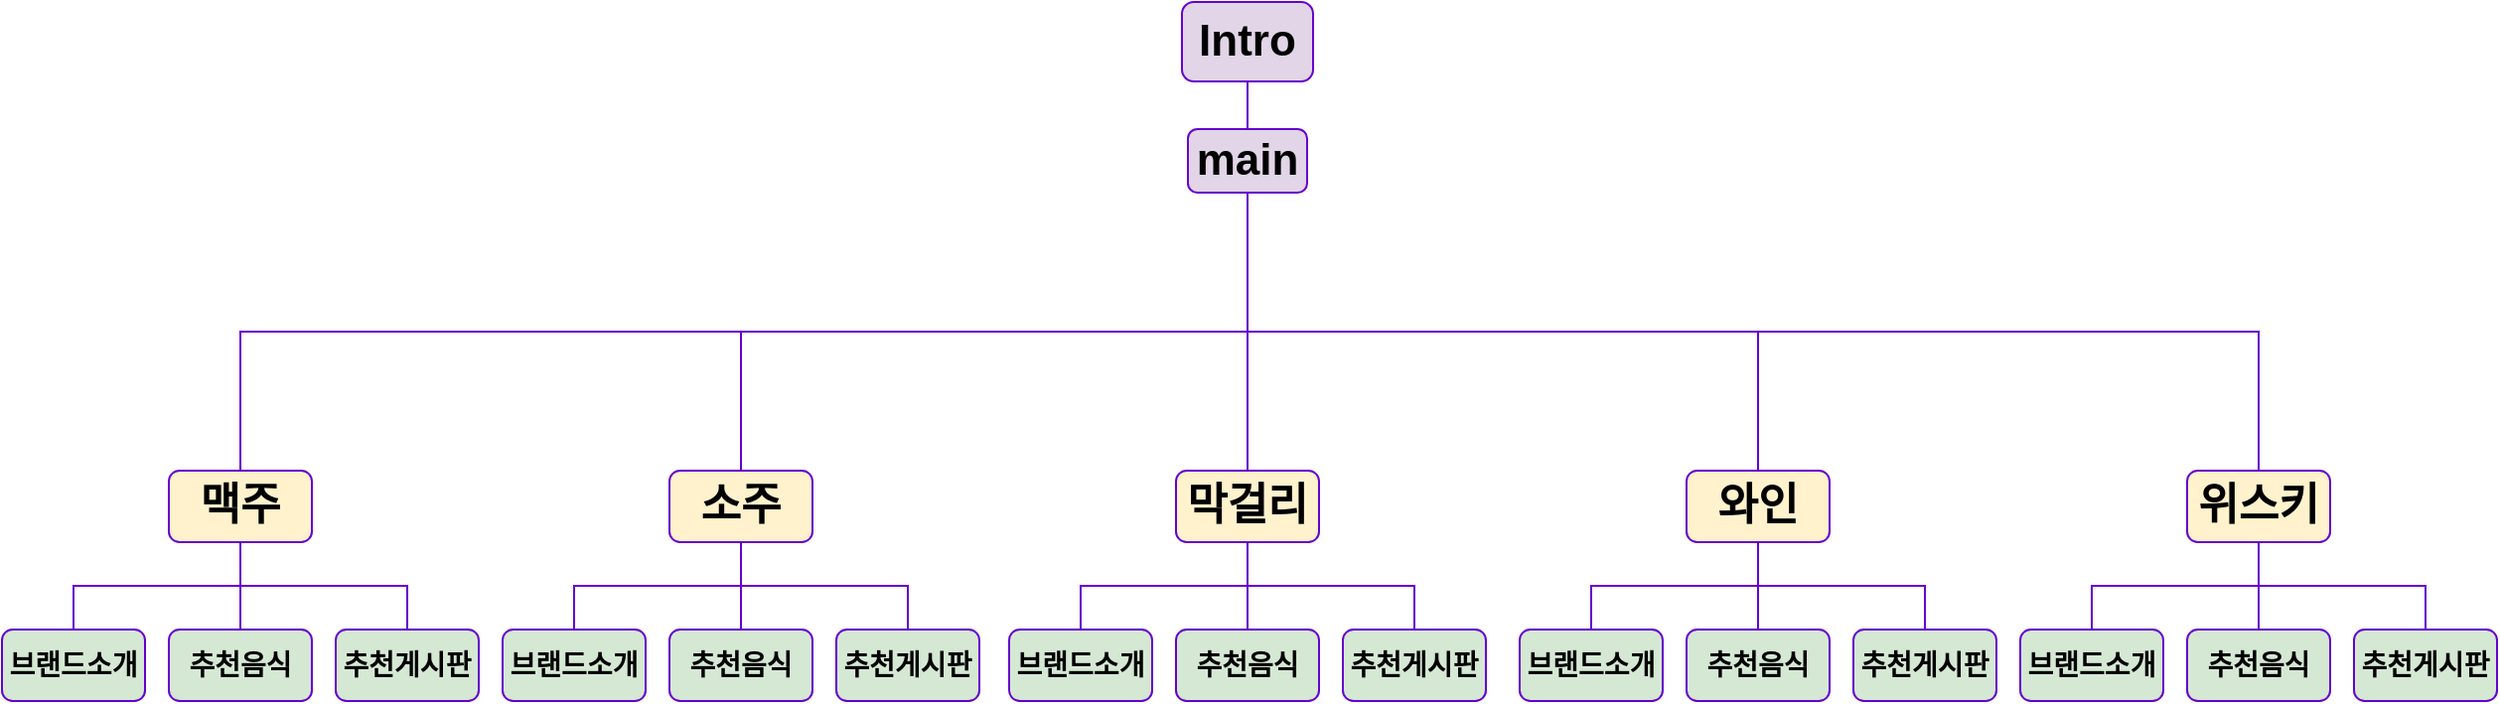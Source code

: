 <mxfile version="20.6.0" type="device"><diagram id="DodYwz5LGlCekiA_R8ab" name="페이지-1"><mxGraphModel dx="1673" dy="1106" grid="0" gridSize="10" guides="1" tooltips="1" connect="1" arrows="1" fold="1" page="0" pageScale="1" pageWidth="827" pageHeight="1169" math="0" shadow="0"><root><mxCell id="0"/><mxCell id="1" parent="0"/><mxCell id="NIWM4cENDrjZbITWZufR-47" style="edgeStyle=orthogonalEdgeStyle;rounded=0;orthogonalLoop=1;jettySize=auto;html=1;exitX=0.5;exitY=1;exitDx=0;exitDy=0;entryX=0.5;entryY=0;entryDx=0;entryDy=0;endArrow=none;endFill=0;strokeColor=#6600CC;fontStyle=1;fontSize=22;" edge="1" parent="1" source="NIWM4cENDrjZbITWZufR-1" target="NIWM4cENDrjZbITWZufR-2"><mxGeometry relative="1" as="geometry"/></mxCell><mxCell id="NIWM4cENDrjZbITWZufR-1" value="Intro" style="rounded=1;whiteSpace=wrap;html=1;fillColor=#e1d5e7;strokeColor=#6600CC;fontStyle=1;fontSize=22;" vertex="1" parent="1"><mxGeometry x="516" y="-12" width="66" height="40" as="geometry"/></mxCell><mxCell id="NIWM4cENDrjZbITWZufR-2" value="main" style="rounded=1;whiteSpace=wrap;html=1;fillColor=#e1d5e7;strokeColor=#6600CC;fontStyle=1;fontSize=22;" vertex="1" parent="1"><mxGeometry x="519" y="52" width="60" height="32" as="geometry"/></mxCell><mxCell id="NIWM4cENDrjZbITWZufR-42" style="edgeStyle=orthogonalEdgeStyle;rounded=0;orthogonalLoop=1;jettySize=auto;html=1;exitX=0.5;exitY=0;exitDx=0;exitDy=0;entryX=0.5;entryY=1;entryDx=0;entryDy=0;endArrow=none;endFill=0;strokeColor=#6600CC;fontStyle=1;fontSize=22;" edge="1" parent="1" source="NIWM4cENDrjZbITWZufR-3" target="NIWM4cENDrjZbITWZufR-2"><mxGeometry relative="1" as="geometry"/></mxCell><mxCell id="NIWM4cENDrjZbITWZufR-3" value="맥주" style="rounded=1;whiteSpace=wrap;html=1;fillColor=#fff2cc;strokeColor=#6600CC;fontStyle=1;fontSize=22;" vertex="1" parent="1"><mxGeometry x="6" y="224" width="72" height="36" as="geometry"/></mxCell><mxCell id="NIWM4cENDrjZbITWZufR-11" style="edgeStyle=orthogonalEdgeStyle;rounded=0;orthogonalLoop=1;jettySize=auto;html=1;entryX=0.5;entryY=1;entryDx=0;entryDy=0;exitX=0.5;exitY=0;exitDx=0;exitDy=0;endArrow=none;endFill=0;strokeColor=#6600CC;fontStyle=1;fontSize=14;" edge="1" parent="1" source="NIWM4cENDrjZbITWZufR-8" target="NIWM4cENDrjZbITWZufR-3"><mxGeometry relative="1" as="geometry"/></mxCell><mxCell id="NIWM4cENDrjZbITWZufR-8" value="브랜드소개" style="rounded=1;whiteSpace=wrap;html=1;fillColor=#d5e8d4;strokeColor=#6600CC;fontStyle=1;fontSize=14;" vertex="1" parent="1"><mxGeometry x="-78" y="304" width="72" height="36" as="geometry"/></mxCell><mxCell id="NIWM4cENDrjZbITWZufR-12" style="edgeStyle=orthogonalEdgeStyle;rounded=0;orthogonalLoop=1;jettySize=auto;html=1;exitX=0.5;exitY=0;exitDx=0;exitDy=0;entryX=0.5;entryY=1;entryDx=0;entryDy=0;endArrow=none;endFill=0;strokeColor=#6600CC;fontStyle=1;fontSize=14;" edge="1" parent="1" source="NIWM4cENDrjZbITWZufR-9" target="NIWM4cENDrjZbITWZufR-3"><mxGeometry relative="1" as="geometry"/></mxCell><mxCell id="NIWM4cENDrjZbITWZufR-9" value="추천음식" style="rounded=1;whiteSpace=wrap;html=1;fillColor=#d5e8d4;strokeColor=#6600CC;fontStyle=1;fontSize=14;" vertex="1" parent="1"><mxGeometry x="6" y="304" width="72" height="36" as="geometry"/></mxCell><mxCell id="NIWM4cENDrjZbITWZufR-13" style="edgeStyle=orthogonalEdgeStyle;rounded=0;orthogonalLoop=1;jettySize=auto;html=1;entryX=0.5;entryY=1;entryDx=0;entryDy=0;exitX=0.5;exitY=0;exitDx=0;exitDy=0;endArrow=none;endFill=0;strokeColor=#6600CC;fontStyle=1;fontSize=14;" edge="1" parent="1" source="NIWM4cENDrjZbITWZufR-10" target="NIWM4cENDrjZbITWZufR-3"><mxGeometry relative="1" as="geometry"/></mxCell><mxCell id="NIWM4cENDrjZbITWZufR-10" value="추천게시판" style="rounded=1;whiteSpace=wrap;html=1;fillColor=#d5e8d4;strokeColor=#6600CC;fontStyle=1;fontSize=14;" vertex="1" parent="1"><mxGeometry x="90" y="304" width="72" height="36" as="geometry"/></mxCell><mxCell id="NIWM4cENDrjZbITWZufR-43" style="edgeStyle=orthogonalEdgeStyle;rounded=0;orthogonalLoop=1;jettySize=auto;html=1;entryX=0.5;entryY=1;entryDx=0;entryDy=0;endArrow=none;endFill=0;exitX=0.5;exitY=0;exitDx=0;exitDy=0;strokeColor=#6600CC;fontStyle=1;fontSize=22;" edge="1" parent="1" source="NIWM4cENDrjZbITWZufR-14" target="NIWM4cENDrjZbITWZufR-2"><mxGeometry relative="1" as="geometry"/></mxCell><mxCell id="NIWM4cENDrjZbITWZufR-14" value="소주" style="rounded=1;whiteSpace=wrap;html=1;fillColor=#fff2cc;strokeColor=#6600CC;fontStyle=1;fontSize=22;" vertex="1" parent="1"><mxGeometry x="258" y="224" width="72" height="36" as="geometry"/></mxCell><mxCell id="NIWM4cENDrjZbITWZufR-15" style="edgeStyle=orthogonalEdgeStyle;rounded=0;orthogonalLoop=1;jettySize=auto;html=1;entryX=0.5;entryY=1;entryDx=0;entryDy=0;exitX=0.5;exitY=0;exitDx=0;exitDy=0;endArrow=none;endFill=0;strokeColor=#6600CC;fontStyle=1;fontSize=14;" edge="1" parent="1" source="NIWM4cENDrjZbITWZufR-16" target="NIWM4cENDrjZbITWZufR-14"><mxGeometry relative="1" as="geometry"/></mxCell><mxCell id="NIWM4cENDrjZbITWZufR-16" value="브랜드소개" style="rounded=1;whiteSpace=wrap;html=1;fillColor=#d5e8d4;strokeColor=#6600CC;fontStyle=1;fontSize=14;" vertex="1" parent="1"><mxGeometry x="174" y="304" width="72" height="36" as="geometry"/></mxCell><mxCell id="NIWM4cENDrjZbITWZufR-17" style="edgeStyle=orthogonalEdgeStyle;rounded=0;orthogonalLoop=1;jettySize=auto;html=1;exitX=0.5;exitY=0;exitDx=0;exitDy=0;entryX=0.5;entryY=1;entryDx=0;entryDy=0;endArrow=none;endFill=0;strokeColor=#6600CC;fontStyle=1;fontSize=14;" edge="1" parent="1" source="NIWM4cENDrjZbITWZufR-18" target="NIWM4cENDrjZbITWZufR-14"><mxGeometry relative="1" as="geometry"/></mxCell><mxCell id="NIWM4cENDrjZbITWZufR-18" value="추천음식" style="rounded=1;whiteSpace=wrap;html=1;fillColor=#d5e8d4;strokeColor=#6600CC;fontStyle=1;fontSize=14;" vertex="1" parent="1"><mxGeometry x="258" y="304" width="72" height="36" as="geometry"/></mxCell><mxCell id="NIWM4cENDrjZbITWZufR-19" style="edgeStyle=orthogonalEdgeStyle;rounded=0;orthogonalLoop=1;jettySize=auto;html=1;entryX=0.5;entryY=1;entryDx=0;entryDy=0;exitX=0.5;exitY=0;exitDx=0;exitDy=0;endArrow=none;endFill=0;strokeColor=#6600CC;fontStyle=1;fontSize=14;" edge="1" parent="1" source="NIWM4cENDrjZbITWZufR-20" target="NIWM4cENDrjZbITWZufR-14"><mxGeometry relative="1" as="geometry"/></mxCell><mxCell id="NIWM4cENDrjZbITWZufR-20" value="추천게시판" style="rounded=1;whiteSpace=wrap;html=1;fillColor=#d5e8d4;strokeColor=#6600CC;fontStyle=1;fontSize=14;" vertex="1" parent="1"><mxGeometry x="342" y="304" width="72" height="36" as="geometry"/></mxCell><mxCell id="NIWM4cENDrjZbITWZufR-44" style="edgeStyle=orthogonalEdgeStyle;rounded=0;orthogonalLoop=1;jettySize=auto;html=1;entryX=0.5;entryY=1;entryDx=0;entryDy=0;endArrow=none;endFill=0;strokeColor=#6600CC;fontStyle=1;fontSize=22;" edge="1" parent="1" source="NIWM4cENDrjZbITWZufR-21" target="NIWM4cENDrjZbITWZufR-2"><mxGeometry relative="1" as="geometry"/></mxCell><mxCell id="NIWM4cENDrjZbITWZufR-21" value="막걸리" style="rounded=1;whiteSpace=wrap;html=1;fillColor=#fff2cc;strokeColor=#6600CC;fontStyle=1;fontSize=22;" vertex="1" parent="1"><mxGeometry x="513" y="224" width="72" height="36" as="geometry"/></mxCell><mxCell id="NIWM4cENDrjZbITWZufR-22" style="edgeStyle=orthogonalEdgeStyle;rounded=0;orthogonalLoop=1;jettySize=auto;html=1;entryX=0.5;entryY=1;entryDx=0;entryDy=0;exitX=0.5;exitY=0;exitDx=0;exitDy=0;endArrow=none;endFill=0;strokeColor=#6600CC;fontStyle=1;fontSize=14;" edge="1" parent="1" source="NIWM4cENDrjZbITWZufR-23" target="NIWM4cENDrjZbITWZufR-21"><mxGeometry relative="1" as="geometry"/></mxCell><mxCell id="NIWM4cENDrjZbITWZufR-23" value="브랜드소개" style="rounded=1;whiteSpace=wrap;html=1;fillColor=#d5e8d4;strokeColor=#6600CC;fontStyle=1;fontSize=14;" vertex="1" parent="1"><mxGeometry x="429" y="304" width="72" height="36" as="geometry"/></mxCell><mxCell id="NIWM4cENDrjZbITWZufR-24" style="edgeStyle=orthogonalEdgeStyle;rounded=0;orthogonalLoop=1;jettySize=auto;html=1;exitX=0.5;exitY=0;exitDx=0;exitDy=0;entryX=0.5;entryY=1;entryDx=0;entryDy=0;endArrow=none;endFill=0;strokeColor=#6600CC;fontStyle=1;fontSize=14;" edge="1" parent="1" source="NIWM4cENDrjZbITWZufR-25" target="NIWM4cENDrjZbITWZufR-21"><mxGeometry relative="1" as="geometry"/></mxCell><mxCell id="NIWM4cENDrjZbITWZufR-25" value="추천음식" style="rounded=1;whiteSpace=wrap;html=1;fillColor=#d5e8d4;strokeColor=#6600CC;fontStyle=1;fontSize=14;" vertex="1" parent="1"><mxGeometry x="513" y="304" width="72" height="36" as="geometry"/></mxCell><mxCell id="NIWM4cENDrjZbITWZufR-26" style="edgeStyle=orthogonalEdgeStyle;rounded=0;orthogonalLoop=1;jettySize=auto;html=1;entryX=0.5;entryY=1;entryDx=0;entryDy=0;exitX=0.5;exitY=0;exitDx=0;exitDy=0;endArrow=none;endFill=0;strokeColor=#6600CC;fontStyle=1;fontSize=14;" edge="1" parent="1" source="NIWM4cENDrjZbITWZufR-27" target="NIWM4cENDrjZbITWZufR-21"><mxGeometry relative="1" as="geometry"/></mxCell><mxCell id="NIWM4cENDrjZbITWZufR-27" value="추천게시판" style="rounded=1;whiteSpace=wrap;html=1;fillColor=#d5e8d4;strokeColor=#6600CC;fontStyle=1;fontSize=14;" vertex="1" parent="1"><mxGeometry x="597" y="304" width="72" height="36" as="geometry"/></mxCell><mxCell id="NIWM4cENDrjZbITWZufR-45" style="edgeStyle=orthogonalEdgeStyle;rounded=0;orthogonalLoop=1;jettySize=auto;html=1;entryX=0.5;entryY=1;entryDx=0;entryDy=0;endArrow=none;endFill=0;exitX=0.5;exitY=0;exitDx=0;exitDy=0;strokeColor=#6600CC;fontStyle=1;fontSize=22;" edge="1" parent="1" source="NIWM4cENDrjZbITWZufR-28" target="NIWM4cENDrjZbITWZufR-2"><mxGeometry relative="1" as="geometry"/></mxCell><mxCell id="NIWM4cENDrjZbITWZufR-28" value="와인" style="rounded=1;whiteSpace=wrap;html=1;fillColor=#fff2cc;strokeColor=#6600CC;fontStyle=1;fontSize=22;" vertex="1" parent="1"><mxGeometry x="770" y="224" width="72" height="36" as="geometry"/></mxCell><mxCell id="NIWM4cENDrjZbITWZufR-29" style="edgeStyle=orthogonalEdgeStyle;rounded=0;orthogonalLoop=1;jettySize=auto;html=1;entryX=0.5;entryY=1;entryDx=0;entryDy=0;exitX=0.5;exitY=0;exitDx=0;exitDy=0;endArrow=none;endFill=0;strokeColor=#6600CC;fontStyle=1;fontSize=14;" edge="1" parent="1" source="NIWM4cENDrjZbITWZufR-30" target="NIWM4cENDrjZbITWZufR-28"><mxGeometry relative="1" as="geometry"/></mxCell><mxCell id="NIWM4cENDrjZbITWZufR-30" value="브랜드소개" style="rounded=1;whiteSpace=wrap;html=1;fillColor=#d5e8d4;strokeColor=#6600CC;fontStyle=1;fontSize=14;" vertex="1" parent="1"><mxGeometry x="686" y="304" width="72" height="36" as="geometry"/></mxCell><mxCell id="NIWM4cENDrjZbITWZufR-31" style="edgeStyle=orthogonalEdgeStyle;rounded=0;orthogonalLoop=1;jettySize=auto;html=1;exitX=0.5;exitY=0;exitDx=0;exitDy=0;entryX=0.5;entryY=1;entryDx=0;entryDy=0;endArrow=none;endFill=0;strokeColor=#6600CC;fontStyle=1;fontSize=14;" edge="1" parent="1" source="NIWM4cENDrjZbITWZufR-32" target="NIWM4cENDrjZbITWZufR-28"><mxGeometry relative="1" as="geometry"/></mxCell><mxCell id="NIWM4cENDrjZbITWZufR-32" value="추천음식" style="rounded=1;whiteSpace=wrap;html=1;fillColor=#d5e8d4;strokeColor=#6600CC;fontStyle=1;fontSize=14;" vertex="1" parent="1"><mxGeometry x="770" y="304" width="72" height="36" as="geometry"/></mxCell><mxCell id="NIWM4cENDrjZbITWZufR-33" style="edgeStyle=orthogonalEdgeStyle;rounded=0;orthogonalLoop=1;jettySize=auto;html=1;entryX=0.5;entryY=1;entryDx=0;entryDy=0;exitX=0.5;exitY=0;exitDx=0;exitDy=0;endArrow=none;endFill=0;strokeColor=#6600CC;fontStyle=1;fontSize=14;" edge="1" parent="1" source="NIWM4cENDrjZbITWZufR-34" target="NIWM4cENDrjZbITWZufR-28"><mxGeometry relative="1" as="geometry"/></mxCell><mxCell id="NIWM4cENDrjZbITWZufR-34" value="추천게시판" style="rounded=1;whiteSpace=wrap;html=1;fillColor=#d5e8d4;strokeColor=#6600CC;fontStyle=1;fontSize=14;" vertex="1" parent="1"><mxGeometry x="854" y="304" width="72" height="36" as="geometry"/></mxCell><mxCell id="NIWM4cENDrjZbITWZufR-46" style="edgeStyle=orthogonalEdgeStyle;rounded=0;orthogonalLoop=1;jettySize=auto;html=1;exitX=0.5;exitY=0;exitDx=0;exitDy=0;entryX=0.5;entryY=1;entryDx=0;entryDy=0;endArrow=none;endFill=0;strokeColor=#6600CC;fontStyle=1;fontSize=22;" edge="1" parent="1" source="NIWM4cENDrjZbITWZufR-35" target="NIWM4cENDrjZbITWZufR-2"><mxGeometry relative="1" as="geometry"/></mxCell><mxCell id="NIWM4cENDrjZbITWZufR-35" value="위스키" style="rounded=1;whiteSpace=wrap;html=1;fillColor=#fff2cc;strokeColor=#6600CC;fontStyle=1;fontSize=22;" vertex="1" parent="1"><mxGeometry x="1022" y="224" width="72" height="36" as="geometry"/></mxCell><mxCell id="NIWM4cENDrjZbITWZufR-36" style="edgeStyle=orthogonalEdgeStyle;rounded=0;orthogonalLoop=1;jettySize=auto;html=1;entryX=0.5;entryY=1;entryDx=0;entryDy=0;exitX=0.5;exitY=0;exitDx=0;exitDy=0;endArrow=none;endFill=0;strokeColor=#6600CC;fontStyle=1;fontSize=14;" edge="1" parent="1" source="NIWM4cENDrjZbITWZufR-37" target="NIWM4cENDrjZbITWZufR-35"><mxGeometry relative="1" as="geometry"/></mxCell><mxCell id="NIWM4cENDrjZbITWZufR-37" value="브랜드소개" style="rounded=1;whiteSpace=wrap;html=1;fillColor=#d5e8d4;strokeColor=#6600CC;fontStyle=1;fontSize=14;" vertex="1" parent="1"><mxGeometry x="938" y="304" width="72" height="36" as="geometry"/></mxCell><mxCell id="NIWM4cENDrjZbITWZufR-38" style="edgeStyle=orthogonalEdgeStyle;rounded=0;orthogonalLoop=1;jettySize=auto;html=1;exitX=0.5;exitY=0;exitDx=0;exitDy=0;entryX=0.5;entryY=1;entryDx=0;entryDy=0;endArrow=none;endFill=0;strokeColor=#6600CC;fontStyle=1;fontSize=14;" edge="1" parent="1" source="NIWM4cENDrjZbITWZufR-39" target="NIWM4cENDrjZbITWZufR-35"><mxGeometry relative="1" as="geometry"/></mxCell><mxCell id="NIWM4cENDrjZbITWZufR-39" value="추천음식" style="rounded=1;whiteSpace=wrap;html=1;fillColor=#d5e8d4;strokeColor=#6600CC;fontStyle=1;fontSize=14;" vertex="1" parent="1"><mxGeometry x="1022" y="304" width="72" height="36" as="geometry"/></mxCell><mxCell id="NIWM4cENDrjZbITWZufR-40" style="edgeStyle=orthogonalEdgeStyle;rounded=0;orthogonalLoop=1;jettySize=auto;html=1;entryX=0.5;entryY=1;entryDx=0;entryDy=0;exitX=0.5;exitY=0;exitDx=0;exitDy=0;endArrow=none;endFill=0;strokeColor=#6600CC;fontStyle=1;fontSize=14;" edge="1" parent="1" source="NIWM4cENDrjZbITWZufR-41" target="NIWM4cENDrjZbITWZufR-35"><mxGeometry relative="1" as="geometry"/></mxCell><mxCell id="NIWM4cENDrjZbITWZufR-41" value="추천게시판" style="rounded=1;whiteSpace=wrap;html=1;fillColor=#d5e8d4;strokeColor=#6600CC;fontStyle=1;fontSize=14;" vertex="1" parent="1"><mxGeometry x="1106" y="304" width="72" height="36" as="geometry"/></mxCell></root></mxGraphModel></diagram></mxfile>